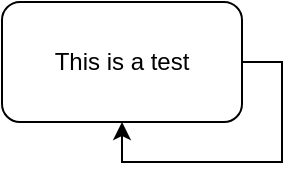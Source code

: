 <mxfile version="16.5.2" type="github">
  <diagram id="_8bLnoTaxnWASigFcYmh" name="Page-1">
    <mxGraphModel dx="1382" dy="811" grid="1" gridSize="10" guides="1" tooltips="1" connect="1" arrows="1" fold="1" page="1" pageScale="1" pageWidth="850" pageHeight="1100" math="0" shadow="0">
      <root>
        <mxCell id="0" />
        <mxCell id="1" parent="0" />
        <mxCell id="8fWN6U3bVF7RO5LeL8OP-1" value="This is a test" style="rounded=1;whiteSpace=wrap;html=1;" vertex="1" parent="1">
          <mxGeometry x="310" y="180" width="120" height="60" as="geometry" />
        </mxCell>
        <mxCell id="8fWN6U3bVF7RO5LeL8OP-2" style="edgeStyle=orthogonalEdgeStyle;rounded=0;orthogonalLoop=1;jettySize=auto;html=1;exitX=1;exitY=0.5;exitDx=0;exitDy=0;entryX=0.5;entryY=1;entryDx=0;entryDy=0;" edge="1" parent="1" source="8fWN6U3bVF7RO5LeL8OP-1" target="8fWN6U3bVF7RO5LeL8OP-1">
          <mxGeometry relative="1" as="geometry" />
        </mxCell>
      </root>
    </mxGraphModel>
  </diagram>
</mxfile>
